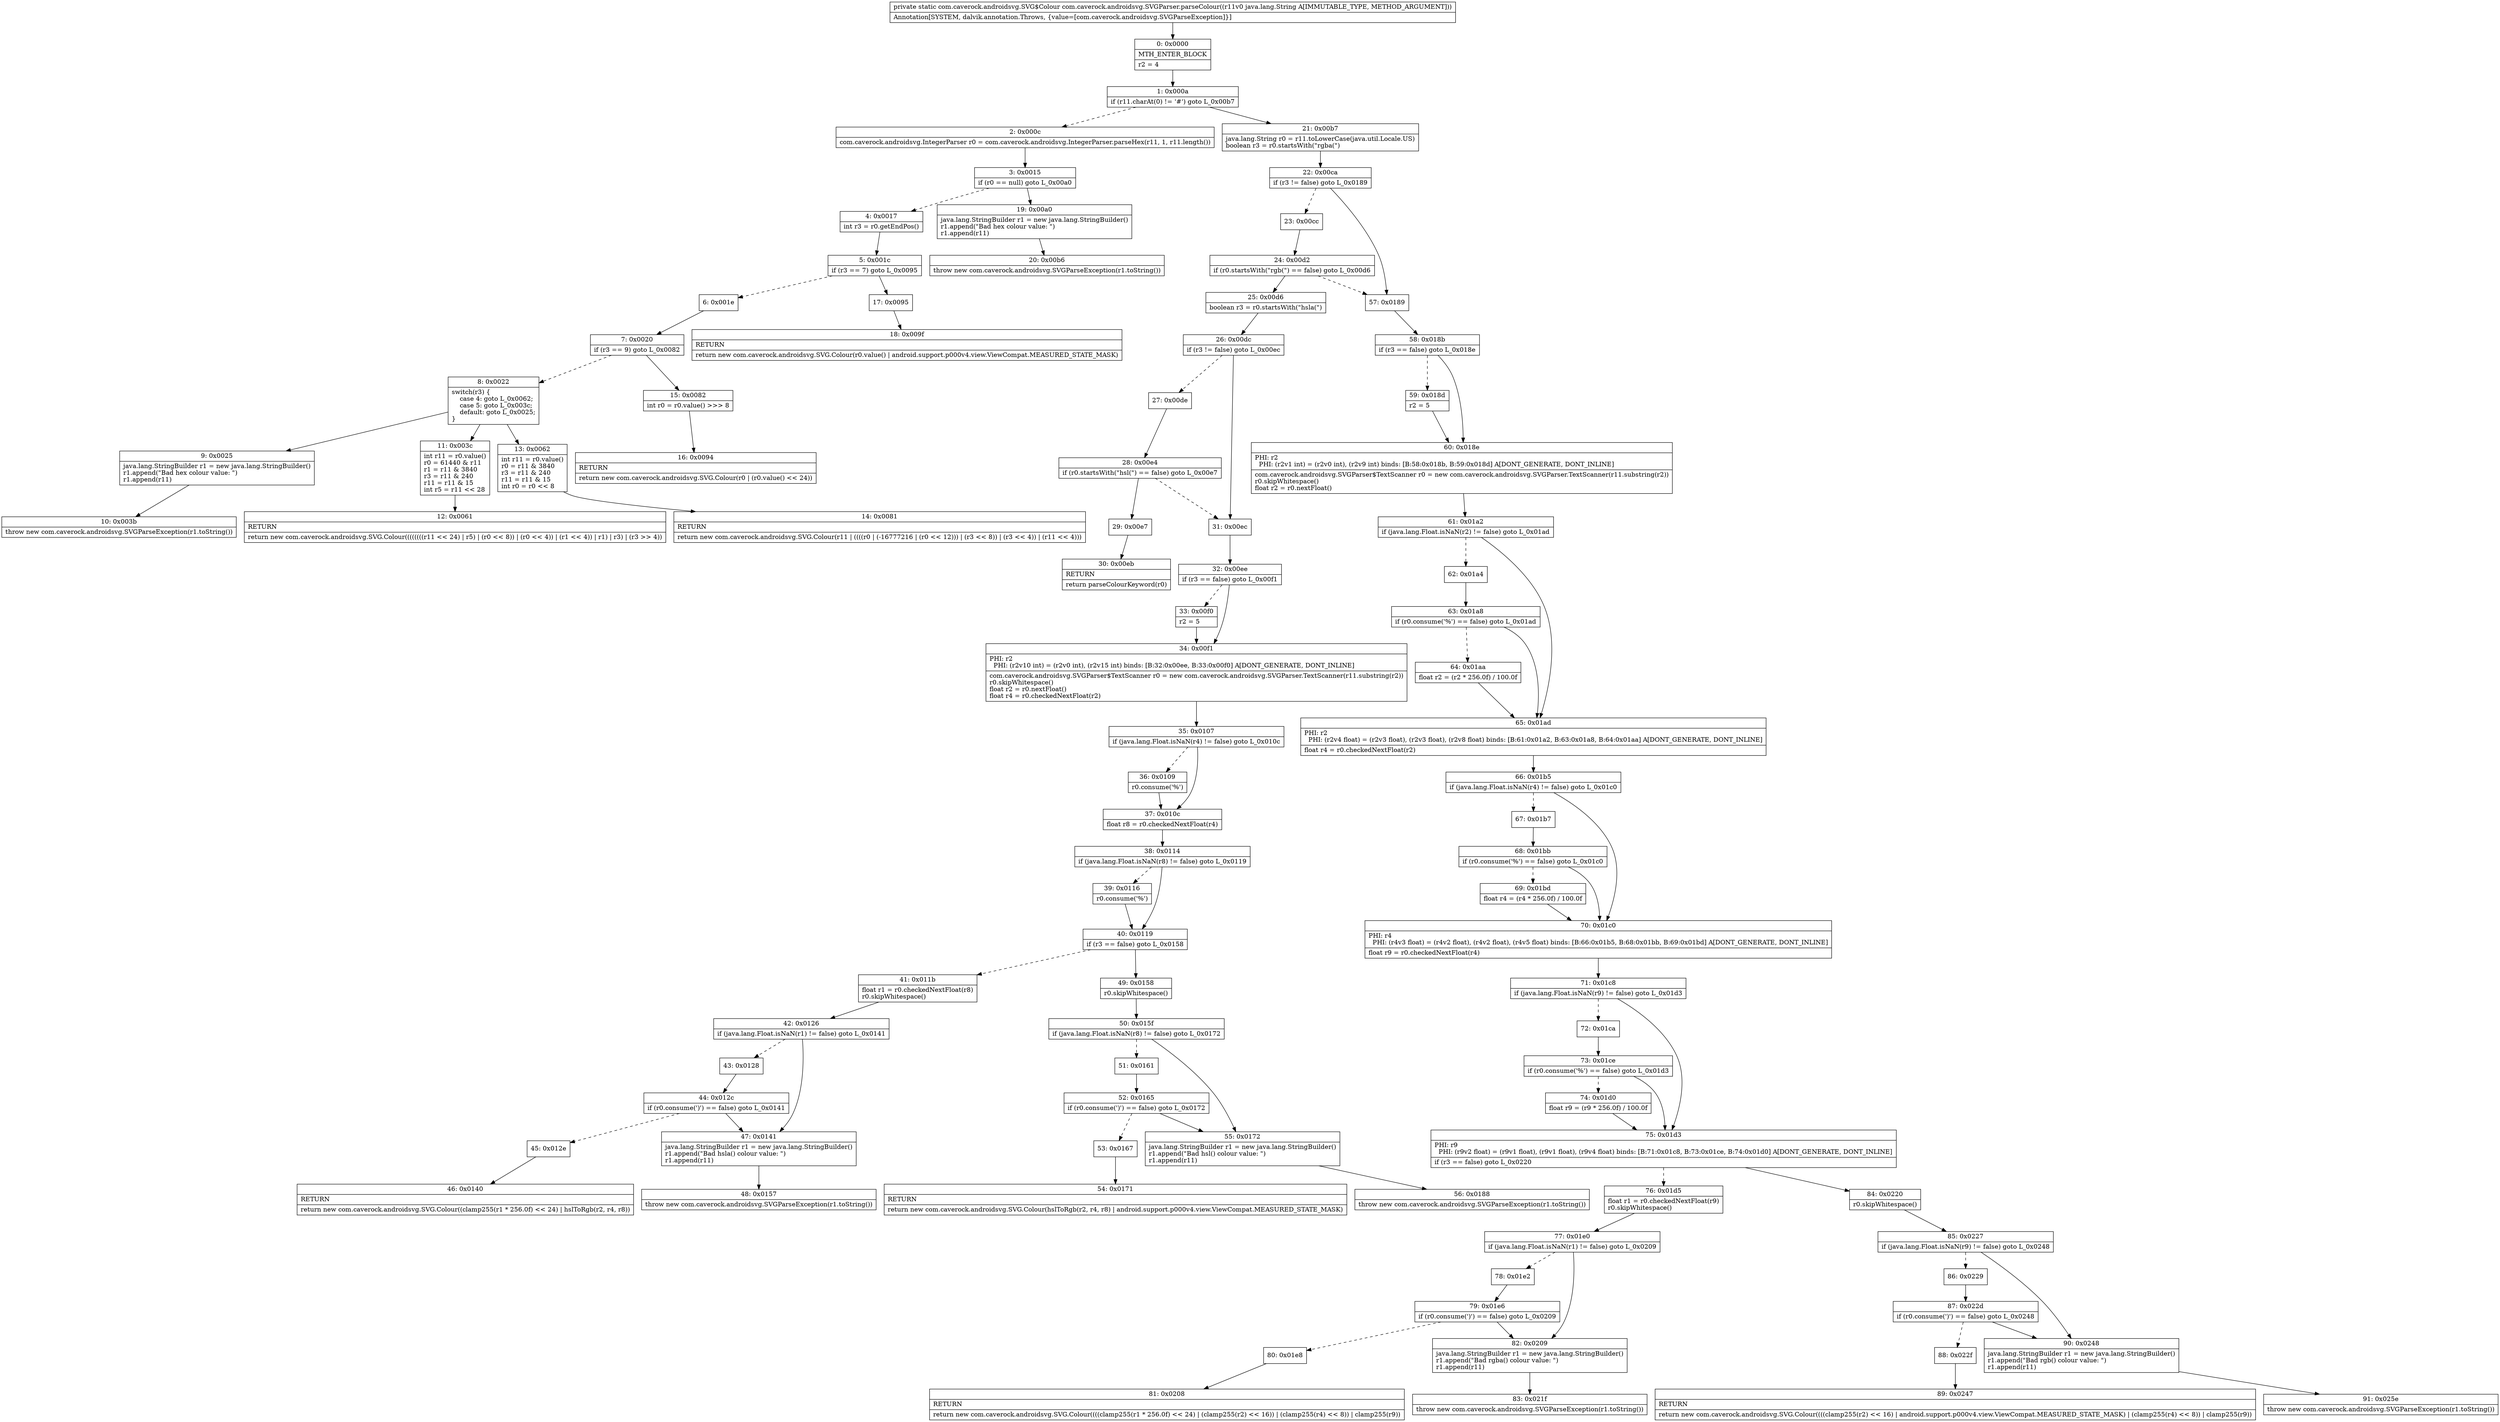 digraph "CFG forcom.caverock.androidsvg.SVGParser.parseColour(Ljava\/lang\/String;)Lcom\/caverock\/androidsvg\/SVG$Colour;" {
Node_0 [shape=record,label="{0\:\ 0x0000|MTH_ENTER_BLOCK\l|r2 = 4\l}"];
Node_1 [shape=record,label="{1\:\ 0x000a|if (r11.charAt(0) != '#') goto L_0x00b7\l}"];
Node_2 [shape=record,label="{2\:\ 0x000c|com.caverock.androidsvg.IntegerParser r0 = com.caverock.androidsvg.IntegerParser.parseHex(r11, 1, r11.length())\l}"];
Node_3 [shape=record,label="{3\:\ 0x0015|if (r0 == null) goto L_0x00a0\l}"];
Node_4 [shape=record,label="{4\:\ 0x0017|int r3 = r0.getEndPos()\l}"];
Node_5 [shape=record,label="{5\:\ 0x001c|if (r3 == 7) goto L_0x0095\l}"];
Node_6 [shape=record,label="{6\:\ 0x001e}"];
Node_7 [shape=record,label="{7\:\ 0x0020|if (r3 == 9) goto L_0x0082\l}"];
Node_8 [shape=record,label="{8\:\ 0x0022|switch(r3) \{\l    case 4: goto L_0x0062;\l    case 5: goto L_0x003c;\l    default: goto L_0x0025;\l\}\l}"];
Node_9 [shape=record,label="{9\:\ 0x0025|java.lang.StringBuilder r1 = new java.lang.StringBuilder()\lr1.append(\"Bad hex colour value: \")\lr1.append(r11)\l}"];
Node_10 [shape=record,label="{10\:\ 0x003b|throw new com.caverock.androidsvg.SVGParseException(r1.toString())\l}"];
Node_11 [shape=record,label="{11\:\ 0x003c|int r11 = r0.value()\lr0 = 61440 & r11\lr1 = r11 & 3840\lr3 = r11 & 240\lr11 = r11 & 15\lint r5 = r11 \<\< 28\l}"];
Node_12 [shape=record,label="{12\:\ 0x0061|RETURN\l|return new com.caverock.androidsvg.SVG.Colour((((((((r11 \<\< 24) \| r5) \| (r0 \<\< 8)) \| (r0 \<\< 4)) \| (r1 \<\< 4)) \| r1) \| r3) \| (r3 \>\> 4))\l}"];
Node_13 [shape=record,label="{13\:\ 0x0062|int r11 = r0.value()\lr0 = r11 & 3840\lr3 = r11 & 240\lr11 = r11 & 15\lint r0 = r0 \<\< 8\l}"];
Node_14 [shape=record,label="{14\:\ 0x0081|RETURN\l|return new com.caverock.androidsvg.SVG.Colour(r11 \| ((((r0 \| (\-16777216 \| (r0 \<\< 12))) \| (r3 \<\< 8)) \| (r3 \<\< 4)) \| (r11 \<\< 4)))\l}"];
Node_15 [shape=record,label="{15\:\ 0x0082|int r0 = r0.value() \>\>\> 8\l}"];
Node_16 [shape=record,label="{16\:\ 0x0094|RETURN\l|return new com.caverock.androidsvg.SVG.Colour(r0 \| (r0.value() \<\< 24))\l}"];
Node_17 [shape=record,label="{17\:\ 0x0095}"];
Node_18 [shape=record,label="{18\:\ 0x009f|RETURN\l|return new com.caverock.androidsvg.SVG.Colour(r0.value() \| android.support.p000v4.view.ViewCompat.MEASURED_STATE_MASK)\l}"];
Node_19 [shape=record,label="{19\:\ 0x00a0|java.lang.StringBuilder r1 = new java.lang.StringBuilder()\lr1.append(\"Bad hex colour value: \")\lr1.append(r11)\l}"];
Node_20 [shape=record,label="{20\:\ 0x00b6|throw new com.caverock.androidsvg.SVGParseException(r1.toString())\l}"];
Node_21 [shape=record,label="{21\:\ 0x00b7|java.lang.String r0 = r11.toLowerCase(java.util.Locale.US)\lboolean r3 = r0.startsWith(\"rgba(\")\l}"];
Node_22 [shape=record,label="{22\:\ 0x00ca|if (r3 != false) goto L_0x0189\l}"];
Node_23 [shape=record,label="{23\:\ 0x00cc}"];
Node_24 [shape=record,label="{24\:\ 0x00d2|if (r0.startsWith(\"rgb(\") == false) goto L_0x00d6\l}"];
Node_25 [shape=record,label="{25\:\ 0x00d6|boolean r3 = r0.startsWith(\"hsla(\")\l}"];
Node_26 [shape=record,label="{26\:\ 0x00dc|if (r3 != false) goto L_0x00ec\l}"];
Node_27 [shape=record,label="{27\:\ 0x00de}"];
Node_28 [shape=record,label="{28\:\ 0x00e4|if (r0.startsWith(\"hsl(\") == false) goto L_0x00e7\l}"];
Node_29 [shape=record,label="{29\:\ 0x00e7}"];
Node_30 [shape=record,label="{30\:\ 0x00eb|RETURN\l|return parseColourKeyword(r0)\l}"];
Node_31 [shape=record,label="{31\:\ 0x00ec}"];
Node_32 [shape=record,label="{32\:\ 0x00ee|if (r3 == false) goto L_0x00f1\l}"];
Node_33 [shape=record,label="{33\:\ 0x00f0|r2 = 5\l}"];
Node_34 [shape=record,label="{34\:\ 0x00f1|PHI: r2 \l  PHI: (r2v10 int) = (r2v0 int), (r2v15 int) binds: [B:32:0x00ee, B:33:0x00f0] A[DONT_GENERATE, DONT_INLINE]\l|com.caverock.androidsvg.SVGParser$TextScanner r0 = new com.caverock.androidsvg.SVGParser.TextScanner(r11.substring(r2))\lr0.skipWhitespace()\lfloat r2 = r0.nextFloat()\lfloat r4 = r0.checkedNextFloat(r2)\l}"];
Node_35 [shape=record,label="{35\:\ 0x0107|if (java.lang.Float.isNaN(r4) != false) goto L_0x010c\l}"];
Node_36 [shape=record,label="{36\:\ 0x0109|r0.consume('%')\l}"];
Node_37 [shape=record,label="{37\:\ 0x010c|float r8 = r0.checkedNextFloat(r4)\l}"];
Node_38 [shape=record,label="{38\:\ 0x0114|if (java.lang.Float.isNaN(r8) != false) goto L_0x0119\l}"];
Node_39 [shape=record,label="{39\:\ 0x0116|r0.consume('%')\l}"];
Node_40 [shape=record,label="{40\:\ 0x0119|if (r3 == false) goto L_0x0158\l}"];
Node_41 [shape=record,label="{41\:\ 0x011b|float r1 = r0.checkedNextFloat(r8)\lr0.skipWhitespace()\l}"];
Node_42 [shape=record,label="{42\:\ 0x0126|if (java.lang.Float.isNaN(r1) != false) goto L_0x0141\l}"];
Node_43 [shape=record,label="{43\:\ 0x0128}"];
Node_44 [shape=record,label="{44\:\ 0x012c|if (r0.consume(')') == false) goto L_0x0141\l}"];
Node_45 [shape=record,label="{45\:\ 0x012e}"];
Node_46 [shape=record,label="{46\:\ 0x0140|RETURN\l|return new com.caverock.androidsvg.SVG.Colour((clamp255(r1 * 256.0f) \<\< 24) \| hslToRgb(r2, r4, r8))\l}"];
Node_47 [shape=record,label="{47\:\ 0x0141|java.lang.StringBuilder r1 = new java.lang.StringBuilder()\lr1.append(\"Bad hsla() colour value: \")\lr1.append(r11)\l}"];
Node_48 [shape=record,label="{48\:\ 0x0157|throw new com.caverock.androidsvg.SVGParseException(r1.toString())\l}"];
Node_49 [shape=record,label="{49\:\ 0x0158|r0.skipWhitespace()\l}"];
Node_50 [shape=record,label="{50\:\ 0x015f|if (java.lang.Float.isNaN(r8) != false) goto L_0x0172\l}"];
Node_51 [shape=record,label="{51\:\ 0x0161}"];
Node_52 [shape=record,label="{52\:\ 0x0165|if (r0.consume(')') == false) goto L_0x0172\l}"];
Node_53 [shape=record,label="{53\:\ 0x0167}"];
Node_54 [shape=record,label="{54\:\ 0x0171|RETURN\l|return new com.caverock.androidsvg.SVG.Colour(hslToRgb(r2, r4, r8) \| android.support.p000v4.view.ViewCompat.MEASURED_STATE_MASK)\l}"];
Node_55 [shape=record,label="{55\:\ 0x0172|java.lang.StringBuilder r1 = new java.lang.StringBuilder()\lr1.append(\"Bad hsl() colour value: \")\lr1.append(r11)\l}"];
Node_56 [shape=record,label="{56\:\ 0x0188|throw new com.caverock.androidsvg.SVGParseException(r1.toString())\l}"];
Node_57 [shape=record,label="{57\:\ 0x0189}"];
Node_58 [shape=record,label="{58\:\ 0x018b|if (r3 == false) goto L_0x018e\l}"];
Node_59 [shape=record,label="{59\:\ 0x018d|r2 = 5\l}"];
Node_60 [shape=record,label="{60\:\ 0x018e|PHI: r2 \l  PHI: (r2v1 int) = (r2v0 int), (r2v9 int) binds: [B:58:0x018b, B:59:0x018d] A[DONT_GENERATE, DONT_INLINE]\l|com.caverock.androidsvg.SVGParser$TextScanner r0 = new com.caverock.androidsvg.SVGParser.TextScanner(r11.substring(r2))\lr0.skipWhitespace()\lfloat r2 = r0.nextFloat()\l}"];
Node_61 [shape=record,label="{61\:\ 0x01a2|if (java.lang.Float.isNaN(r2) != false) goto L_0x01ad\l}"];
Node_62 [shape=record,label="{62\:\ 0x01a4}"];
Node_63 [shape=record,label="{63\:\ 0x01a8|if (r0.consume('%') == false) goto L_0x01ad\l}"];
Node_64 [shape=record,label="{64\:\ 0x01aa|float r2 = (r2 * 256.0f) \/ 100.0f\l}"];
Node_65 [shape=record,label="{65\:\ 0x01ad|PHI: r2 \l  PHI: (r2v4 float) = (r2v3 float), (r2v3 float), (r2v8 float) binds: [B:61:0x01a2, B:63:0x01a8, B:64:0x01aa] A[DONT_GENERATE, DONT_INLINE]\l|float r4 = r0.checkedNextFloat(r2)\l}"];
Node_66 [shape=record,label="{66\:\ 0x01b5|if (java.lang.Float.isNaN(r4) != false) goto L_0x01c0\l}"];
Node_67 [shape=record,label="{67\:\ 0x01b7}"];
Node_68 [shape=record,label="{68\:\ 0x01bb|if (r0.consume('%') == false) goto L_0x01c0\l}"];
Node_69 [shape=record,label="{69\:\ 0x01bd|float r4 = (r4 * 256.0f) \/ 100.0f\l}"];
Node_70 [shape=record,label="{70\:\ 0x01c0|PHI: r4 \l  PHI: (r4v3 float) = (r4v2 float), (r4v2 float), (r4v5 float) binds: [B:66:0x01b5, B:68:0x01bb, B:69:0x01bd] A[DONT_GENERATE, DONT_INLINE]\l|float r9 = r0.checkedNextFloat(r4)\l}"];
Node_71 [shape=record,label="{71\:\ 0x01c8|if (java.lang.Float.isNaN(r9) != false) goto L_0x01d3\l}"];
Node_72 [shape=record,label="{72\:\ 0x01ca}"];
Node_73 [shape=record,label="{73\:\ 0x01ce|if (r0.consume('%') == false) goto L_0x01d3\l}"];
Node_74 [shape=record,label="{74\:\ 0x01d0|float r9 = (r9 * 256.0f) \/ 100.0f\l}"];
Node_75 [shape=record,label="{75\:\ 0x01d3|PHI: r9 \l  PHI: (r9v2 float) = (r9v1 float), (r9v1 float), (r9v4 float) binds: [B:71:0x01c8, B:73:0x01ce, B:74:0x01d0] A[DONT_GENERATE, DONT_INLINE]\l|if (r3 == false) goto L_0x0220\l}"];
Node_76 [shape=record,label="{76\:\ 0x01d5|float r1 = r0.checkedNextFloat(r9)\lr0.skipWhitespace()\l}"];
Node_77 [shape=record,label="{77\:\ 0x01e0|if (java.lang.Float.isNaN(r1) != false) goto L_0x0209\l}"];
Node_78 [shape=record,label="{78\:\ 0x01e2}"];
Node_79 [shape=record,label="{79\:\ 0x01e6|if (r0.consume(')') == false) goto L_0x0209\l}"];
Node_80 [shape=record,label="{80\:\ 0x01e8}"];
Node_81 [shape=record,label="{81\:\ 0x0208|RETURN\l|return new com.caverock.androidsvg.SVG.Colour((((clamp255(r1 * 256.0f) \<\< 24) \| (clamp255(r2) \<\< 16)) \| (clamp255(r4) \<\< 8)) \| clamp255(r9))\l}"];
Node_82 [shape=record,label="{82\:\ 0x0209|java.lang.StringBuilder r1 = new java.lang.StringBuilder()\lr1.append(\"Bad rgba() colour value: \")\lr1.append(r11)\l}"];
Node_83 [shape=record,label="{83\:\ 0x021f|throw new com.caverock.androidsvg.SVGParseException(r1.toString())\l}"];
Node_84 [shape=record,label="{84\:\ 0x0220|r0.skipWhitespace()\l}"];
Node_85 [shape=record,label="{85\:\ 0x0227|if (java.lang.Float.isNaN(r9) != false) goto L_0x0248\l}"];
Node_86 [shape=record,label="{86\:\ 0x0229}"];
Node_87 [shape=record,label="{87\:\ 0x022d|if (r0.consume(')') == false) goto L_0x0248\l}"];
Node_88 [shape=record,label="{88\:\ 0x022f}"];
Node_89 [shape=record,label="{89\:\ 0x0247|RETURN\l|return new com.caverock.androidsvg.SVG.Colour((((clamp255(r2) \<\< 16) \| android.support.p000v4.view.ViewCompat.MEASURED_STATE_MASK) \| (clamp255(r4) \<\< 8)) \| clamp255(r9))\l}"];
Node_90 [shape=record,label="{90\:\ 0x0248|java.lang.StringBuilder r1 = new java.lang.StringBuilder()\lr1.append(\"Bad rgb() colour value: \")\lr1.append(r11)\l}"];
Node_91 [shape=record,label="{91\:\ 0x025e|throw new com.caverock.androidsvg.SVGParseException(r1.toString())\l}"];
MethodNode[shape=record,label="{private static com.caverock.androidsvg.SVG$Colour com.caverock.androidsvg.SVGParser.parseColour((r11v0 java.lang.String A[IMMUTABLE_TYPE, METHOD_ARGUMENT]))  | Annotation[SYSTEM, dalvik.annotation.Throws, \{value=[com.caverock.androidsvg.SVGParseException]\}]\l}"];
MethodNode -> Node_0;
Node_0 -> Node_1;
Node_1 -> Node_2[style=dashed];
Node_1 -> Node_21;
Node_2 -> Node_3;
Node_3 -> Node_4[style=dashed];
Node_3 -> Node_19;
Node_4 -> Node_5;
Node_5 -> Node_6[style=dashed];
Node_5 -> Node_17;
Node_6 -> Node_7;
Node_7 -> Node_8[style=dashed];
Node_7 -> Node_15;
Node_8 -> Node_9;
Node_8 -> Node_11;
Node_8 -> Node_13;
Node_9 -> Node_10;
Node_11 -> Node_12;
Node_13 -> Node_14;
Node_15 -> Node_16;
Node_17 -> Node_18;
Node_19 -> Node_20;
Node_21 -> Node_22;
Node_22 -> Node_23[style=dashed];
Node_22 -> Node_57;
Node_23 -> Node_24;
Node_24 -> Node_25;
Node_24 -> Node_57[style=dashed];
Node_25 -> Node_26;
Node_26 -> Node_27[style=dashed];
Node_26 -> Node_31;
Node_27 -> Node_28;
Node_28 -> Node_29;
Node_28 -> Node_31[style=dashed];
Node_29 -> Node_30;
Node_31 -> Node_32;
Node_32 -> Node_33[style=dashed];
Node_32 -> Node_34;
Node_33 -> Node_34;
Node_34 -> Node_35;
Node_35 -> Node_36[style=dashed];
Node_35 -> Node_37;
Node_36 -> Node_37;
Node_37 -> Node_38;
Node_38 -> Node_39[style=dashed];
Node_38 -> Node_40;
Node_39 -> Node_40;
Node_40 -> Node_41[style=dashed];
Node_40 -> Node_49;
Node_41 -> Node_42;
Node_42 -> Node_43[style=dashed];
Node_42 -> Node_47;
Node_43 -> Node_44;
Node_44 -> Node_45[style=dashed];
Node_44 -> Node_47;
Node_45 -> Node_46;
Node_47 -> Node_48;
Node_49 -> Node_50;
Node_50 -> Node_51[style=dashed];
Node_50 -> Node_55;
Node_51 -> Node_52;
Node_52 -> Node_53[style=dashed];
Node_52 -> Node_55;
Node_53 -> Node_54;
Node_55 -> Node_56;
Node_57 -> Node_58;
Node_58 -> Node_59[style=dashed];
Node_58 -> Node_60;
Node_59 -> Node_60;
Node_60 -> Node_61;
Node_61 -> Node_62[style=dashed];
Node_61 -> Node_65;
Node_62 -> Node_63;
Node_63 -> Node_64[style=dashed];
Node_63 -> Node_65;
Node_64 -> Node_65;
Node_65 -> Node_66;
Node_66 -> Node_67[style=dashed];
Node_66 -> Node_70;
Node_67 -> Node_68;
Node_68 -> Node_69[style=dashed];
Node_68 -> Node_70;
Node_69 -> Node_70;
Node_70 -> Node_71;
Node_71 -> Node_72[style=dashed];
Node_71 -> Node_75;
Node_72 -> Node_73;
Node_73 -> Node_74[style=dashed];
Node_73 -> Node_75;
Node_74 -> Node_75;
Node_75 -> Node_76[style=dashed];
Node_75 -> Node_84;
Node_76 -> Node_77;
Node_77 -> Node_78[style=dashed];
Node_77 -> Node_82;
Node_78 -> Node_79;
Node_79 -> Node_80[style=dashed];
Node_79 -> Node_82;
Node_80 -> Node_81;
Node_82 -> Node_83;
Node_84 -> Node_85;
Node_85 -> Node_86[style=dashed];
Node_85 -> Node_90;
Node_86 -> Node_87;
Node_87 -> Node_88[style=dashed];
Node_87 -> Node_90;
Node_88 -> Node_89;
Node_90 -> Node_91;
}

